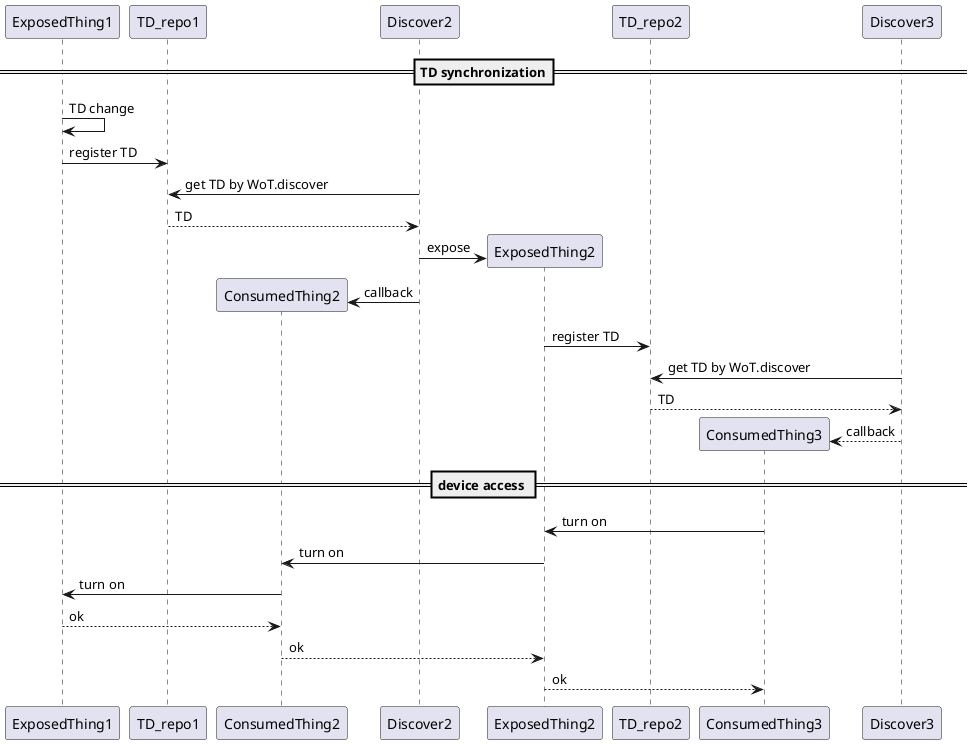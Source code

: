 @startuml
participant ExposedThing1
participant TD_repo1
participant ConsumedThing2
participant Discover2
participant ExposedThing2
participant TD_repo2
participant ConsumedThing3
participant Discover3

== TD synchronization==
ExposedThing1 -> ExposedThing1: TD change
ExposedThing1 -> TD_repo1: register TD
Discover2 -> TD_repo1: get TD by WoT.discover
Discover2 <-- TD_repo1: TD

create ExposedThing2
Discover2 -> ExposedThing2: expose
create ConsumedThing2
Discover2 -> ConsumedThing2: callback

ExposedThing2 -> TD_repo2: register TD
Discover3 -> TD_repo2: get TD by WoT.discover
Discover3 <-- TD_repo2: TD
create ConsumedThing3
ConsumedThing3 <-- Discover3: callback

== device access ==
ConsumedThing3 -> ExposedThing2: turn on
ExposedThing2 -> ConsumedThing2: turn on
ConsumedThing2 -> ExposedThing1: turn on
ConsumedThing2 <-- ExposedThing1: ok
ExposedThing2 <-- ConsumedThing2: ok
ConsumedThing3 <-- ExposedThing2: ok
@enduml
